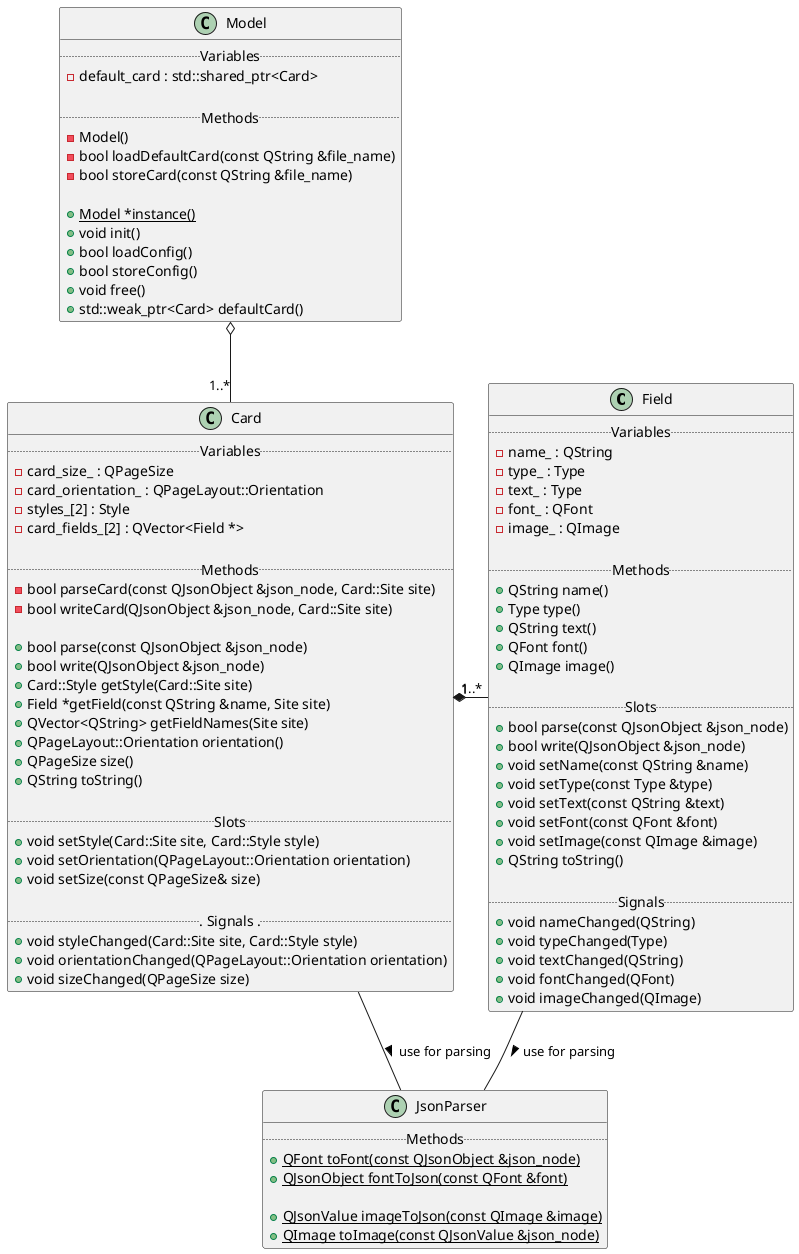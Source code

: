 @startuml
class Field{
  .. Variables ..
  -name_ : QString
  -type_ : Type
  -text_ : Type
  -font_ : QFont
  -image_ : QImage

  .. Methods ..
  +QString name()
  +Type type()
  +QString text()
  +QFont font()
  +QImage image()

  .. Slots ..
  +bool parse(const QJsonObject &json_node)
  +bool write(QJsonObject &json_node)
  +void setName(const QString &name)
  +void setType(const Type &type)
  +void setText(const QString &text)
  +void setFont(const QFont &font)
  +void setImage(const QImage &image)
  +QString toString()

  .. Signals ..
  +void nameChanged(QString)
  +void typeChanged(Type)
  +void textChanged(QString)
  +void fontChanged(QFont)
  +void imageChanged(QImage)
}
class Card{
  .. Variables ..
  -card_size_ : QPageSize
  -card_orientation_ : QPageLayout::Orientation
  -styles_[2] : Style
  -card_fields_[2] : QVector<Field *>

  .. Methods ..
  -bool parseCard(const QJsonObject &json_node, Card::Site site)
  -bool writeCard(QJsonObject &json_node, Card::Site site)

  +bool parse(const QJsonObject &json_node)
  +bool write(QJsonObject &json_node)
  +Card::Style getStyle(Card::Site site)
  +Field *getField(const QString &name, Site site)
  +QVector<QString> getFieldNames(Site site)
  +QPageLayout::Orientation orientation()
  +QPageSize size()
  +QString toString()

  .. Slots ..
  +void setStyle(Card::Site site, Card::Style style)
  +void setOrientation(QPageLayout::Orientation orientation)
  +void setSize(const QPageSize& size)

  ... Signals ...
  +void styleChanged(Card::Site site, Card::Style style)
  +void orientationChanged(QPageLayout::Orientation orientation)
  +void sizeChanged(QPageSize size)
}

class JsonParser{
  .. Methods ..
  +{static} QFont toFont(const QJsonObject &json_node)
  +{static} QJsonObject fontToJson(const QFont &font)
  
  +{static} QJsonValue imageToJson(const QImage &image)
  +{static} QImage toImage(const QJsonValue &json_node)
}

class Model{
  .. Variables ..
  -default_card : std::shared_ptr<Card> 

  .. Methods ..
  -Model()
  -bool loadDefaultCard(const QString &file_name)
  -bool storeCard(const QString &file_name)

  +{static} Model *instance()
  +void init()
  +bool loadConfig()
  +bool storeConfig()
  +void free()
  +std::weak_ptr<Card> defaultCard()
}

Card "1" *-right- "1..*" Field
Card -- JsonParser : > use for parsing
Field -- JsonParser : > use for parsing
Model o-down- "1..*" Card


@enduml